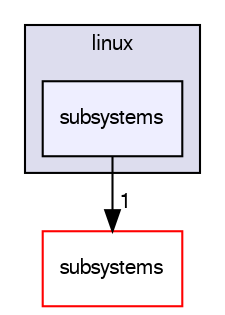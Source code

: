 digraph "sw/airborne/arch/linux/subsystems" {
  compound=true
  node [ fontsize="10", fontname="FreeSans"];
  edge [ labelfontsize="10", labelfontname="FreeSans"];
  subgraph clusterdir_92fbf38b8c893a0928a3445a75d0ac01 {
    graph [ bgcolor="#ddddee", pencolor="black", label="linux" fontname="FreeSans", fontsize="10", URL="dir_92fbf38b8c893a0928a3445a75d0ac01.html"]
  dir_aded1301b6ec9c30cbacafc9cff45e55 [shape=box, label="subsystems", style="filled", fillcolor="#eeeeff", pencolor="black", URL="dir_aded1301b6ec9c30cbacafc9cff45e55.html"];
  }
  dir_12d6ec7aac5a4a9b8cee17e35022d7c7 [shape=box label="subsystems" fillcolor="white" style="filled" color="red" URL="dir_12d6ec7aac5a4a9b8cee17e35022d7c7.html"];
  dir_aded1301b6ec9c30cbacafc9cff45e55->dir_12d6ec7aac5a4a9b8cee17e35022d7c7 [headlabel="1", labeldistance=1.5 headhref="dir_000034_000051.html"];
}
